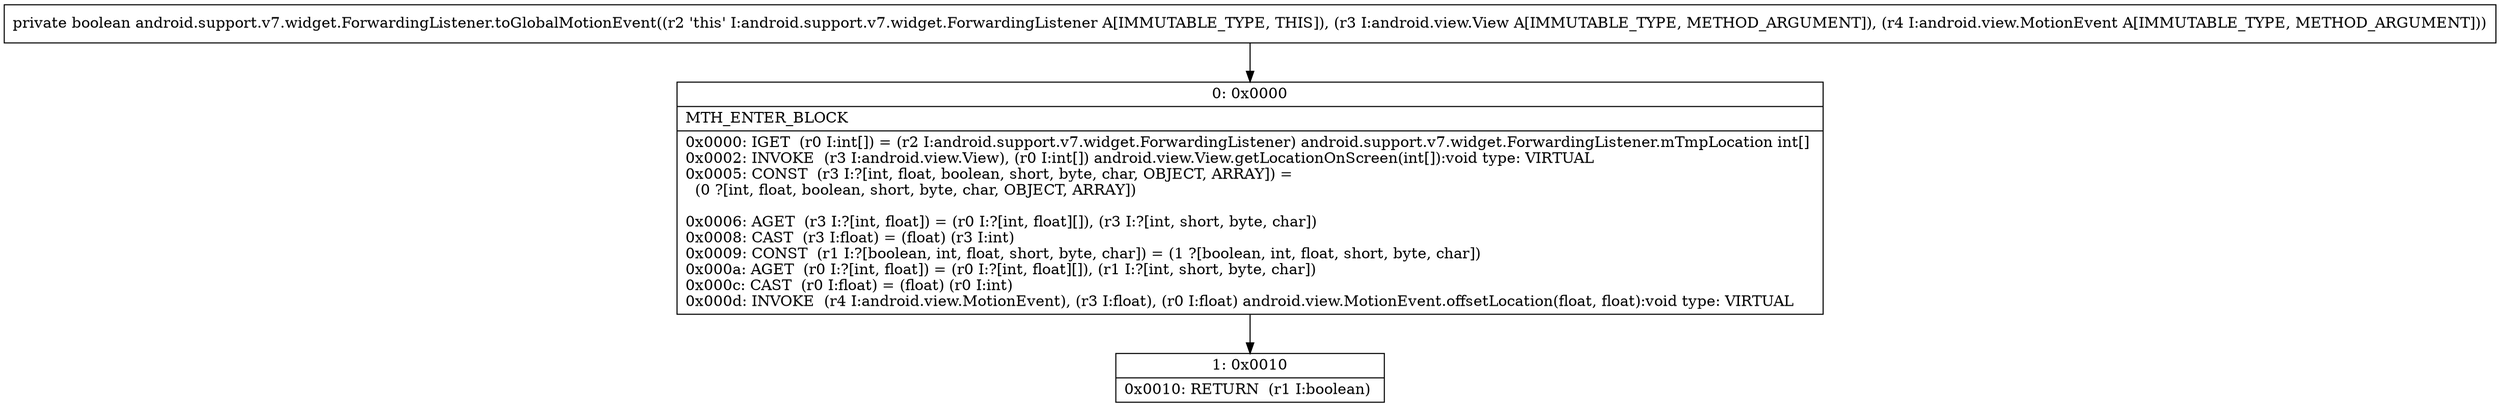 digraph "CFG forandroid.support.v7.widget.ForwardingListener.toGlobalMotionEvent(Landroid\/view\/View;Landroid\/view\/MotionEvent;)Z" {
Node_0 [shape=record,label="{0\:\ 0x0000|MTH_ENTER_BLOCK\l|0x0000: IGET  (r0 I:int[]) = (r2 I:android.support.v7.widget.ForwardingListener) android.support.v7.widget.ForwardingListener.mTmpLocation int[] \l0x0002: INVOKE  (r3 I:android.view.View), (r0 I:int[]) android.view.View.getLocationOnScreen(int[]):void type: VIRTUAL \l0x0005: CONST  (r3 I:?[int, float, boolean, short, byte, char, OBJECT, ARRAY]) = \l  (0 ?[int, float, boolean, short, byte, char, OBJECT, ARRAY])\l \l0x0006: AGET  (r3 I:?[int, float]) = (r0 I:?[int, float][]), (r3 I:?[int, short, byte, char]) \l0x0008: CAST  (r3 I:float) = (float) (r3 I:int) \l0x0009: CONST  (r1 I:?[boolean, int, float, short, byte, char]) = (1 ?[boolean, int, float, short, byte, char]) \l0x000a: AGET  (r0 I:?[int, float]) = (r0 I:?[int, float][]), (r1 I:?[int, short, byte, char]) \l0x000c: CAST  (r0 I:float) = (float) (r0 I:int) \l0x000d: INVOKE  (r4 I:android.view.MotionEvent), (r3 I:float), (r0 I:float) android.view.MotionEvent.offsetLocation(float, float):void type: VIRTUAL \l}"];
Node_1 [shape=record,label="{1\:\ 0x0010|0x0010: RETURN  (r1 I:boolean) \l}"];
MethodNode[shape=record,label="{private boolean android.support.v7.widget.ForwardingListener.toGlobalMotionEvent((r2 'this' I:android.support.v7.widget.ForwardingListener A[IMMUTABLE_TYPE, THIS]), (r3 I:android.view.View A[IMMUTABLE_TYPE, METHOD_ARGUMENT]), (r4 I:android.view.MotionEvent A[IMMUTABLE_TYPE, METHOD_ARGUMENT])) }"];
MethodNode -> Node_0;
Node_0 -> Node_1;
}

